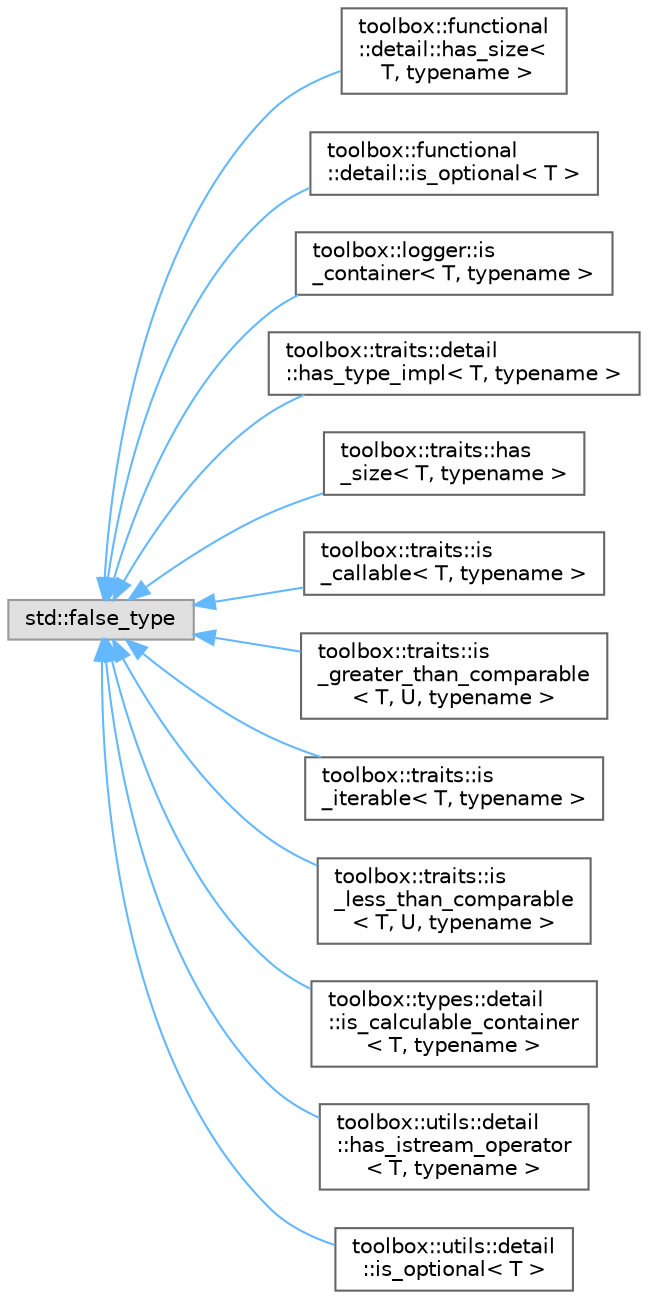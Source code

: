 digraph "Graphical Class Hierarchy"
{
 // LATEX_PDF_SIZE
  bgcolor="transparent";
  edge [fontname=Helvetica,fontsize=10,labelfontname=Helvetica,labelfontsize=10];
  node [fontname=Helvetica,fontsize=10,shape=box,height=0.2,width=0.4];
  rankdir="LR";
  Node0 [id="Node000000",label="std::false_type",height=0.2,width=0.4,color="grey60", fillcolor="#E0E0E0", style="filled",tooltip=" "];
  Node0 -> Node1 [id="edge2_Node000000_Node000001",dir="back",color="steelblue1",style="solid",tooltip=" "];
  Node1 [id="Node000001",label="toolbox::functional\l::detail::has_size\<\l T, typename \>",height=0.2,width=0.4,color="grey40", fillcolor="white", style="filled",URL="$structtoolbox_1_1functional_1_1detail_1_1has__size.html",tooltip="检查类型是否有size()成员函数的类型特征 / Type trait to check if type has size() member function"];
  Node0 -> Node2 [id="edge3_Node000000_Node000002",dir="back",color="steelblue1",style="solid",tooltip=" "];
  Node2 [id="Node000002",label="toolbox::functional\l::detail::is_optional\< T \>",height=0.2,width=0.4,color="grey40", fillcolor="white", style="filled",URL="$structtoolbox_1_1functional_1_1detail_1_1is__optional.html",tooltip="检查T是否为std::optional的类型特征 / Type trait to check if T is a std::optional"];
  Node0 -> Node3 [id="edge4_Node000000_Node000003",dir="back",color="steelblue1",style="solid",tooltip=" "];
  Node3 [id="Node000003",label="toolbox::logger::is\l_container\< T, typename \>",height=0.2,width=0.4,color="grey40", fillcolor="white", style="filled",URL="$structtoolbox_1_1logger_1_1is__container.html",tooltip="检查类型是否为容器的类型特征 / Type trait to check if a type is a container"];
  Node0 -> Node4 [id="edge5_Node000000_Node000004",dir="back",color="steelblue1",style="solid",tooltip=" "];
  Node4 [id="Node000004",label="toolbox::traits::detail\l::has_type_impl\< T, typename \>",height=0.2,width=0.4,color="grey40", fillcolor="white", style="filled",URL="$structtoolbox_1_1traits_1_1detail_1_1has__type__impl.html",tooltip="检查类型是否具有type成员/Check if type has a type member"];
  Node0 -> Node5 [id="edge6_Node000000_Node000005",dir="back",color="steelblue1",style="solid",tooltip=" "];
  Node5 [id="Node000005",label="toolbox::traits::has\l_size\< T, typename \>",height=0.2,width=0.4,color="grey40", fillcolor="white", style="filled",URL="$structtoolbox_1_1traits_1_1has__size.html",tooltip="检查类型是否有size成员/Check if type has size member"];
  Node0 -> Node6 [id="edge7_Node000000_Node000006",dir="back",color="steelblue1",style="solid",tooltip=" "];
  Node6 [id="Node000006",label="toolbox::traits::is\l_callable\< T, typename \>",height=0.2,width=0.4,color="grey40", fillcolor="white", style="filled",URL="$structtoolbox_1_1traits_1_1is__callable.html",tooltip="检查类型是否可调用/Check if type is callable"];
  Node0 -> Node7 [id="edge8_Node000000_Node000007",dir="back",color="steelblue1",style="solid",tooltip=" "];
  Node7 [id="Node000007",label="toolbox::traits::is\l_greater_than_comparable\l\< T, U, typename \>",height=0.2,width=0.4,color="grey40", fillcolor="white", style="filled",URL="$structtoolbox_1_1traits_1_1is__greater__than__comparable.html",tooltip="检查类型T和U是否支持大于运算符（>）/Check if types T and U support the greater-than operator (>)"];
  Node0 -> Node8 [id="edge9_Node000000_Node000008",dir="back",color="steelblue1",style="solid",tooltip=" "];
  Node8 [id="Node000008",label="toolbox::traits::is\l_iterable\< T, typename \>",height=0.2,width=0.4,color="grey40", fillcolor="white", style="filled",URL="$structtoolbox_1_1traits_1_1is__iterable.html",tooltip=" "];
  Node0 -> Node9 [id="edge10_Node000000_Node000009",dir="back",color="steelblue1",style="solid",tooltip=" "];
  Node9 [id="Node000009",label="toolbox::traits::is\l_less_than_comparable\l\< T, U, typename \>",height=0.2,width=0.4,color="grey40", fillcolor="white", style="filled",URL="$structtoolbox_1_1traits_1_1is__less__than__comparable.html",tooltip="检查类型T和U是否支持小于运算符（<）/Check if types T and U support the less-than operator (<)"];
  Node0 -> Node10 [id="edge11_Node000000_Node000010",dir="back",color="steelblue1",style="solid",tooltip=" "];
  Node10 [id="Node000010",label="toolbox::types::detail\l::is_calculable_container\l\< T, typename \>",height=0.2,width=0.4,color="grey40", fillcolor="white", style="filled",URL="$structtoolbox_1_1types_1_1detail_1_1is__calculable__container.html",tooltip="辅助类型特征,用于检查类型是否为可计算容器 / Helper type trait to check if a type is a calculable container"];
  Node0 -> Node11 [id="edge12_Node000000_Node000011",dir="back",color="steelblue1",style="solid",tooltip=" "];
  Node11 [id="Node000011",label="toolbox::utils::detail\l::has_istream_operator\l\< T, typename \>",height=0.2,width=0.4,color="grey40", fillcolor="white", style="filled",URL="$structtoolbox_1_1utils_1_1detail_1_1has__istream__operator.html",tooltip=" "];
  Node0 -> Node12 [id="edge13_Node000000_Node000012",dir="back",color="steelblue1",style="solid",tooltip=" "];
  Node12 [id="Node000012",label="toolbox::utils::detail\l::is_optional\< T \>",height=0.2,width=0.4,color="grey40", fillcolor="white", style="filled",URL="$structtoolbox_1_1utils_1_1detail_1_1is__optional.html",tooltip=" "];
}
